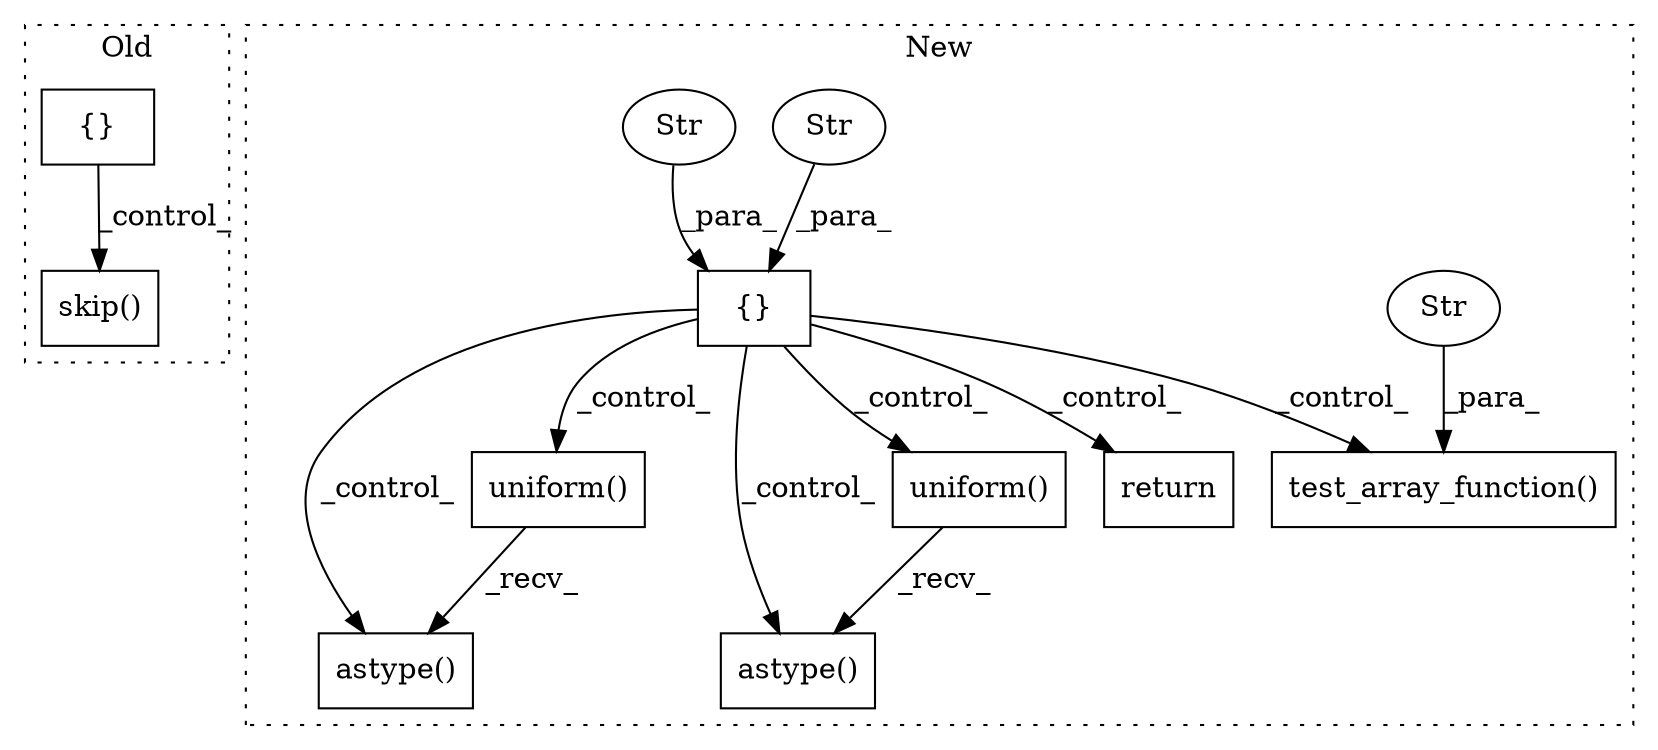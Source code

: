 digraph G {
subgraph cluster0 {
1 [label="skip()" a="75" s="11365" l="13" shape="box"];
3 [label="{}" a="59" s="11207,11246" l="1,0" shape="box"];
label = "Old";
style="dotted";
}
subgraph cluster1 {
2 [label="test_array_function()" a="75" s="11013,11226" l="37,193" shape="box"];
4 [label="{}" a="59" s="10504,10519" l="1,0" shape="box"];
5 [label="Str" a="66" s="11208" l="18" shape="ellipse"];
6 [label="Str" a="66" s="10505" l="7" shape="ellipse"];
7 [label="Str" a="66" s="10514" l="5" shape="ellipse"];
8 [label="astype()" a="75" s="10720,10771" l="43,1" shape="box"];
9 [label="uniform()" a="75" s="10720" l="35" shape="box"];
10 [label="astype()" a="75" s="10819,11007" l="180,1" shape="box"];
11 [label="uniform()" a="75" s="10819" l="172" shape="box"];
12 [label="return" a="93" s="10590" l="6" shape="box"];
label = "New";
style="dotted";
}
3 -> 1 [label="_control_"];
4 -> 9 [label="_control_"];
4 -> 11 [label="_control_"];
4 -> 12 [label="_control_"];
4 -> 2 [label="_control_"];
4 -> 8 [label="_control_"];
4 -> 10 [label="_control_"];
5 -> 2 [label="_para_"];
6 -> 4 [label="_para_"];
7 -> 4 [label="_para_"];
9 -> 8 [label="_recv_"];
11 -> 10 [label="_recv_"];
}